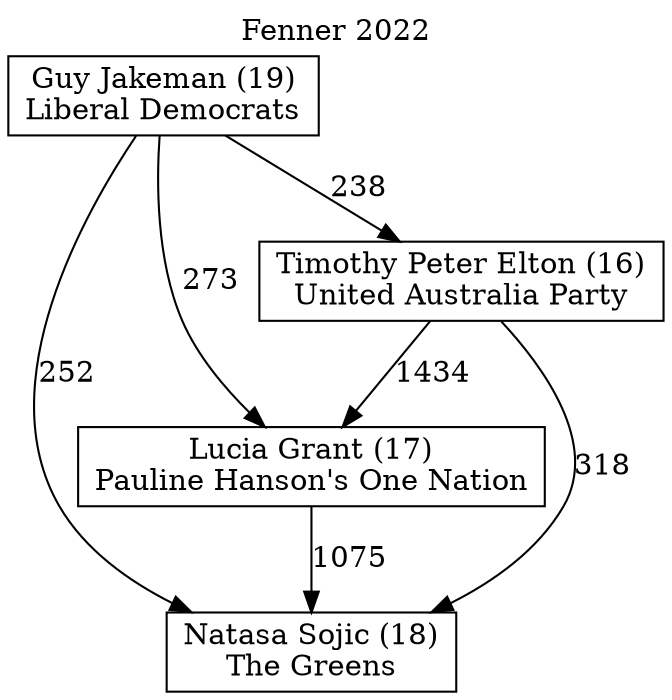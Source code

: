 // House preference flow
digraph "Natasa Sojic (18)_Fenner_2022" {
	graph [label="Fenner 2022" labelloc=t mclimit=10]
	node [shape=box]
	"Lucia Grant (17)" [label="Lucia Grant (17)
Pauline Hanson's One Nation"]
	"Natasa Sojic (18)" [label="Natasa Sojic (18)
The Greens"]
	"Guy Jakeman (19)" [label="Guy Jakeman (19)
Liberal Democrats"]
	"Timothy Peter Elton (16)" [label="Timothy Peter Elton (16)
United Australia Party"]
	"Guy Jakeman (19)" -> "Timothy Peter Elton (16)" [label=238]
	"Timothy Peter Elton (16)" -> "Lucia Grant (17)" [label=1434]
	"Guy Jakeman (19)" -> "Natasa Sojic (18)" [label=252]
	"Lucia Grant (17)" -> "Natasa Sojic (18)" [label=1075]
	"Guy Jakeman (19)" -> "Lucia Grant (17)" [label=273]
	"Timothy Peter Elton (16)" -> "Natasa Sojic (18)" [label=318]
}
